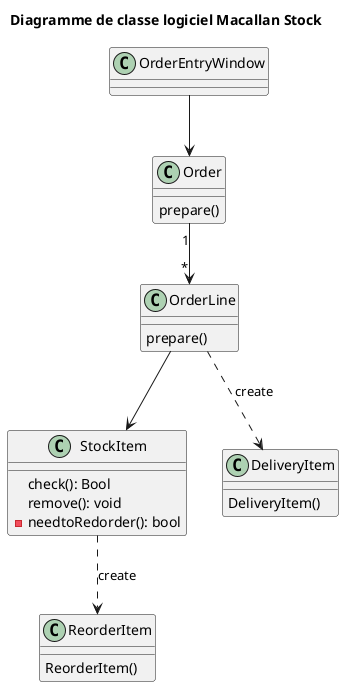 @startuml
title Diagramme de classe logiciel Macallan Stock 
class "OrderEntryWindow" as OEW {

}

class "Order" as O {
  prepare()
}

class "OrderLine" as OL {
  prepare()
}

class "StockItem" as SI {
  check(): Bool
  remove(): void 
  -needtoRedorder(): bool
}

class DeliveryItem {
  DeliveryItem()
}
class ReorderItem{
ReorderItem()
}

OEW --> O
O "1" --> "*" OL
OL --> SI
SI .-> ReorderItem: create
OL .-> DeliveryItem: create
@enduml